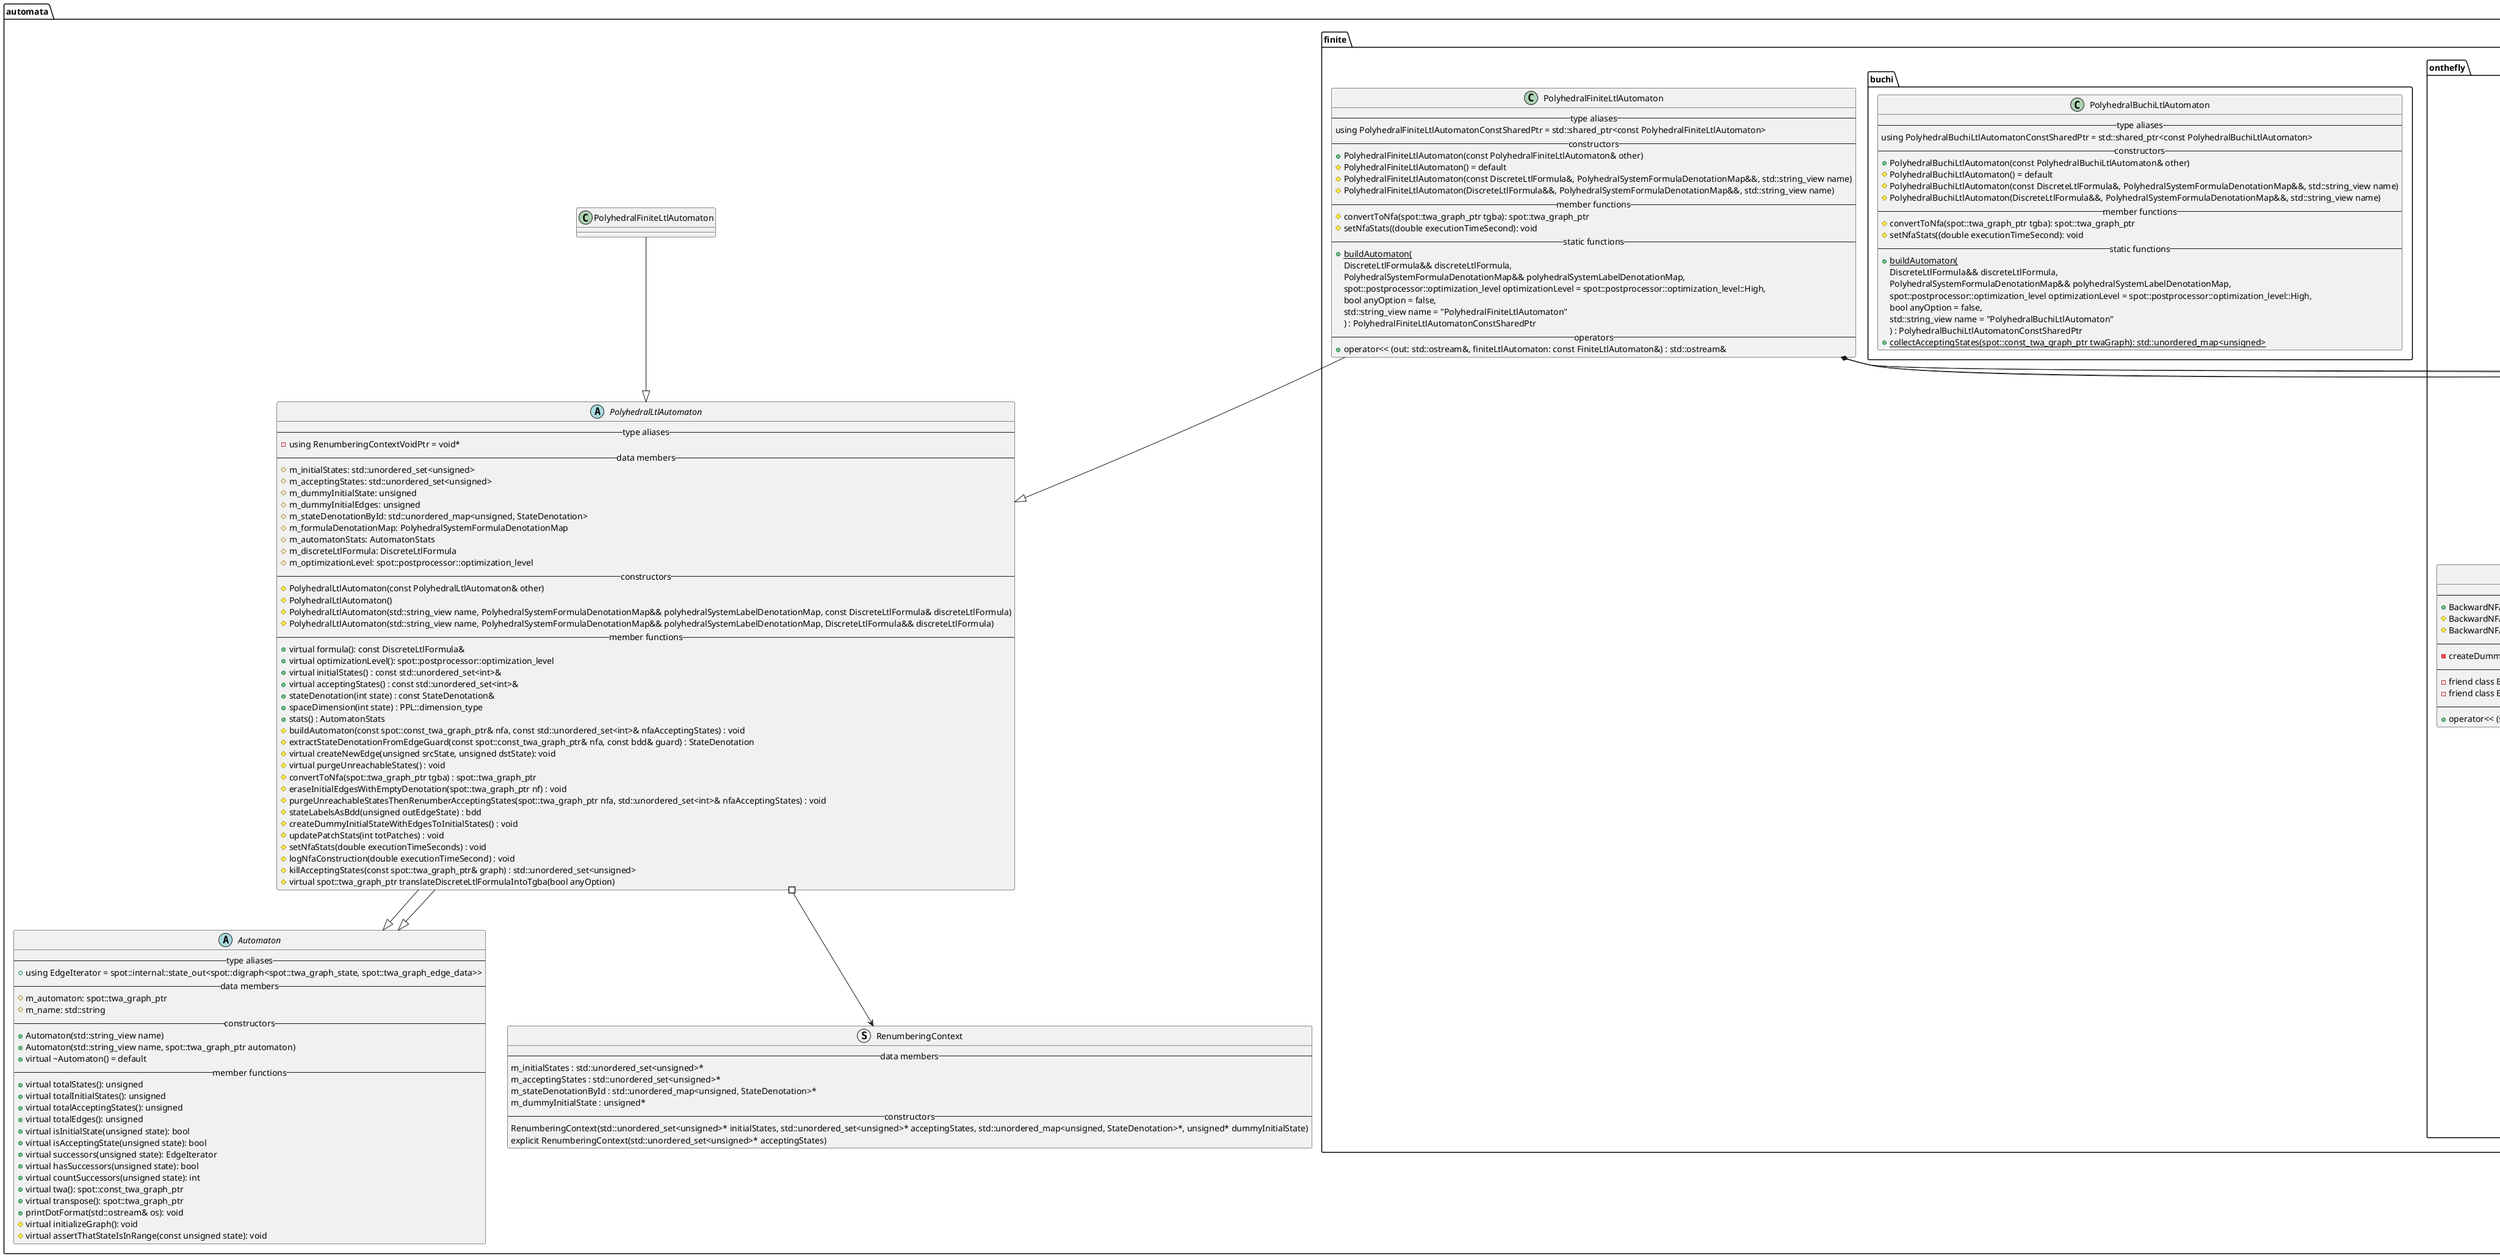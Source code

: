 @startuml

package automata {
    class twa_graph_ptr << spot >> {}
    class formula << spot >> {}

    abstract Automaton {
        --type aliases--
        +using EdgeIterator = spot::internal::state_out<spot::digraph<spot::twa_graph_state, spot::twa_graph_edge_data>>
        --data members--
        #m_automaton: spot::twa_graph_ptr
        #m_name: std::string
        --constructors--
        +Automaton(std::string_view name)
        +Automaton(std::string_view name, spot::twa_graph_ptr automaton)
        +virtual ~Automaton() = default
        --member functions--
        +virtual totalStates(): unsigned
        +virtual totalInitialStates(): unsigned
        +virtual totalAcceptingStates(): unsigned
        +virtual totalEdges(): unsigned
        +virtual isInitialState(unsigned state): bool
        +virtual isAcceptingState(unsigned state): bool
        +virtual successors(unsigned state): EdgeIterator
        +virtual hasSuccessors(unsigned state): bool
        +virtual countSuccessors(unsigned state): int
        +virtual twa(): spot::const_twa_graph_ptr
        +virtual transpose(): spot::twa_graph_ptr
        +printDotFormat(std::ostream& os): void
        #virtual initializeGraph(): void
        #virtual assertThatStateIsInRange(const unsigned state): void
    }

    abstract PolyhedralLtlAutomaton
    {
        --type aliases--
        -using RenumberingContextVoidPtr = void*
        --data members--
        #m_initialStates: std::unordered_set<unsigned>
        #m_acceptingStates: std::unordered_set<unsigned>
        # m_dummyInitialState: unsigned
        #m_dummyInitialEdges: unsigned
        #m_stateDenotationById: std::unordered_map<unsigned, StateDenotation>
        #m_formulaDenotationMap: PolyhedralSystemFormulaDenotationMap
        #m_automatonStats: AutomatonStats
        #m_discreteLtlFormula: DiscreteLtlFormula
        #m_optimizationLevel: spot::postprocessor::optimization_level
        --constructors--
        #PolyhedralLtlAutomaton(const PolyhedralLtlAutomaton& other)
        #PolyhedralLtlAutomaton()
        #PolyhedralLtlAutomaton(std::string_view name, PolyhedralSystemFormulaDenotationMap&& polyhedralSystemLabelDenotationMap, const DiscreteLtlFormula& discreteLtlFormula)
        #PolyhedralLtlAutomaton(std::string_view name, PolyhedralSystemFormulaDenotationMap&& polyhedralSystemLabelDenotationMap, DiscreteLtlFormula&& discreteLtlFormula)
        --member functions--
        +virtual formula(): const DiscreteLtlFormula&
        +virtual optimizationLevel(): spot::postprocessor::optimization_level
        +virtual initialStates() : const std::unordered_set<int>&
        +virtual acceptingStates() : const std::unordered_set<int>&
        +stateDenotation(int state) : const StateDenotation&
        +spaceDimension(int state) : PPL::dimension_type
        +stats() : AutomatonStats
        #buildAutomaton(const spot::const_twa_graph_ptr& nfa, const std::unordered_set<int>& nfaAcceptingStates) : void
        #extractStateDenotationFromEdgeGuard(const spot::const_twa_graph_ptr& nfa, const bdd& guard) : StateDenotation
        #virtual createNewEdge(unsigned srcState, unsigned dstState): void
        #virtual purgeUnreachableStates() : void
        #convertToNfa(spot::twa_graph_ptr tgba) : spot::twa_graph_ptr
        #eraseInitialEdgesWithEmptyDenotation(spot::twa_graph_ptr nf) : void
        #purgeUnreachableStatesThenRenumberAcceptingStates(spot::twa_graph_ptr nfa, std::unordered_set<int>& nfaAcceptingStates) : void
        #stateLabelsAsBdd(unsigned outEdgeState) : bdd
        #createDummyInitialStateWithEdgesToInitialStates() : void
        #updatePatchStats(int totPatches) : void
        #setNfaStats(double executionTimeSeconds) : void
        #logNfaConstruction(double executionTimeSecond) : void
        #killAcceptingStates(const spot::twa_graph_ptr& graph) : std::unordered_set<unsigned>
        #virtual spot::twa_graph_ptr translateDiscreteLtlFormulaIntoTgba(bool anyOption)
    }

    PolyhedralLtlAutomaton --|> Automaton
    PolyhedralFiniteLtlAutomaton --|> PolyhedralLtlAutomaton

    class PolyhedralSystemFormulaDenotationMap
    {
        --type aliases--
        -using FormulaToString = std::string;
        -using FormulaId = size_t;
        --data members--
        -m_polyhedralSystem : PolyhedralSystemConstSharedPtr
        -m_powersetByFormula : std::unordered_map<FormulaId, std::tuple<PowersetConstSharedPtr, FormulaToString>>
        --constructors--
        +PolyhedralSystemFormulaDenotationMap(PolyhedralSystemConstSharedPtr polyhedralSystem)
        +PolyhedralSystemFormulaDenotationMap(PolyhedralSystemFormulaDenotationMap&& other)
        +PolyhedralSystemFormulaDenotationMap(const PolyhedralSystemFormulaDenotationMap& other) = default
        -PolyhedralSystemFormulaDenotationMap() = default
        --member functions--
        +getPolyhedralSystem() : const PolyhedralSystem&
        +getOrComputeDenotation(const spot::formula& formula) : PowersetConstSharedPtr
        +containsDenotation(const spot::formula& formula) : bool
        -computeFormulaDenotation(const spot::formula& formula) : PowersetConstSharedPtr
        -getAtomInterpretation(const spot::formula& formula) : const AtomInterpretation*
        -void saveFormulaDenotation(const spot::formula& formula, PowersetConstSharedPtr denotation) : void
        --friends--
        friend class PolyhedralLtlAutomaton
        --operators--
        +operator<< (std::ostream& out, PolyhedralSystemFormulaDenotationMap& polyhedralSystemFormulaDenotationMap) : std::ostream&
    }

    class StateDenotation
    {
        --data members--
        -m_formula : spot::formula
        -m_denotation : PowersetConstSharedPtr
        -m_isSing : bool
        --constructors--
        +StateDenotation(spot::formula&& formula, PowersetConstSharedPtr denotation, const bool isSing = false)
        +StateDenotation(StateDenotation&& other)
        +StateDenotation(const StateDenotation& other)
        --member functions--
        +formula() : const spot::formula&
        +labels() : const spot::atomic_prop_set&
        +denotation() : PowersetConstSharedPtr
        +totalPatches() : int
        +isSingular() : bool
        +isUniverse() : bool
        +isEmpty() : bool
        +toString(const PolyhedralSystemSymbolTable& symbolTable) : std::string
        +print(std::ostream& ostream, const PolyhedralSystemSymbolTable& symbolTable) : void
    }

    struct RenumberingContext
    {
        --data members--
        m_initialStates : std::unordered_set<unsigned>*
        m_acceptingStates : std::unordered_set<unsigned>*
        m_stateDenotationById : std::unordered_map<unsigned, StateDenotation>*
        m_dummyInitialState : unsigned*
        --constructors--
        RenumberingContext(std::unordered_set<unsigned>* initialStates, std::unordered_set<unsigned>* acceptingStates, std::unordered_map<unsigned, StateDenotation>*, unsigned* dummyInitialState)
        explicit RenumberingContext(std::unordered_set<unsigned>* acceptingStates)
    }

    package finite
    {
        class PolyhedralFiniteLtlAutomaton
        {
            --type aliases--
            using PolyhedralFiniteLtlAutomatonConstSharedPtr = std::shared_ptr<const PolyhedralFiniteLtlAutomaton>
            -- constructors --
            +PolyhedralFiniteLtlAutomaton(const PolyhedralFiniteLtlAutomaton& other)
            #PolyhedralFiniteLtlAutomaton() = default
            #PolyhedralFiniteLtlAutomaton(const DiscreteLtlFormula&, PolyhedralSystemFormulaDenotationMap&&, std::string_view name)
            #PolyhedralFiniteLtlAutomaton(DiscreteLtlFormula&&, PolyhedralSystemFormulaDenotationMap&&, std::string_view name)
            --member functions--
            #convertToNfa(spot::twa_graph_ptr tgba): spot::twa_graph_ptr
            #setNfaStats((double executionTimeSecond): void
            -- static functions --
            {static} +buildAutomaton(
                 DiscreteLtlFormula&& discreteLtlFormula,
                 PolyhedralSystemFormulaDenotationMap&& polyhedralSystemLabelDenotationMap,
                 spot::postprocessor::optimization_level optimizationLevel = spot::postprocessor::optimization_level::High,
                 bool anyOption = false,
                 std::string_view name = "PolyhedralFiniteLtlAutomaton"
            ) : PolyhedralFiniteLtlAutomatonConstSharedPtr
            -- operators --
            +operator<< (out: std::ostream&, finiteLtlAutomaton: const FiniteLtlAutomaton&) : std::ostream&
        }

        package onthefly {
            class BackwardNFA
            {
                --constructors--
                +BackwardNFA(const BackwardNFA& other);
                #BackwardNFA(const DiscreteLtlFormula& discreteLtlFormula, PolyhedralSystemFormulaDenotationMap&& polyhedralSystemLabelDenotationMap, std::string_view name)
                #BackwardNFA(DiscreteLtlFormula&& discreteLtlFormula, PolyhedralSystemFormulaDenotationMap&& polyhedralSystemFormulaDenotationMap, std::string_view name)
                --member functions--
                -createDummyInitialStateWithEdgesToReachableAcceptingStates() : void
                --friends--
                -friend class BackwardNFADepthFirstSearch
                -friend class BackwardNFAPermutator
                --operators--
                +operator<< (std::ostream& out, const BackwardNFA& backwardNfa) : std::ostream&
            }

            class BackwardNFADepthFirstSearch
            {
                --data members--
                -m_backwardNfa : const BackwardNFA*
                --constructors--
                +explicit BackwardNFADepthFirstSearch(const BackwardNFA& backwardNfa)
                --virtual member functions--
                +virtual wantState(unsigned state) const : bool
                +virtual processState(unsigned state) : void
                +virtual processEdge(unsigned src, unsigned dst) : void
                --member functions--
                +run() final: void
                -want_state(const spot::state* state) const final : bool
                -process_state(const spot::state* s, int n, spot::twa_succ_iterator* si) final : void
                -process_link(
                    const spot::state* in_s,
                    int in,
                    const spot::state* out_s,
                    int out,
                    const spot::twa_succ_iterator* si
                ) final : void
                -push(const spot::state* s, int sn) final : void
                -pop() final : void
            }

            class twa_reachable_iterator_depth_first << spot >>
            {
              --data members--
              #const_twa_ptr aut_
              #state_map<int> seen
              #std::deque<stack_item> todo
              --constructors--
              +twa_reachable_iterator_depth_first(const const_twa_ptr& a)
              --virtual destructors--
              +virtual ~twa_reachable_iterator_depth_first()
              --virtual member functions--
              +virtual run() : void
              +virtual want_state(const state* s) : bool
              +virtual start() : void
              +virtual end() : void
              +virtual process_state(const state* s, int n, twa_succ_iterator* si) : void
              +virtual process_link(
                const state* in_s, int in,
                const state* out_s, int out,
                const twa_succ_iterator* si
              ) : void
              #virtual push(const state* s, int sn) : void
              #virtual pop() : void
            }

            struct stack_item << spot >>
            {
              --data members--
              src : const state*
              src_n : int
              it : twa_succ_iterator*
            }

            class BackwardNFAPermutator
            {
                --data members--
                -m_backwardNfa : const BackwardNFA&
                --constructors--
                +explicit BackwardNFAPermutator(const BackwardNFA& backwardNfa)
                --member functions--
                +generatePermutations(const std::unordered_set<int>& states) const : PermutedBackwardNFAIterator
                +swapStates(const std::unordered_map<int, int>& swapStateMap) const : std::unique_ptr<BackwardNFA>
                -swapStates(const std::unordered_map<int, int>& swapStateMap, bool checkSwap) const : std::unique_ptr<BackwardNFA>
                -checkSwapStateMapValidity(const std::unordered_map<int, int>& swapStateMap) const : void
                -checkStates(const std::unordered_set<int>& states) const : void
                --static functions--
                -{static} replacingState(int state, const std::unordered_map<int, int>& swapStateMap, const std::unordered_map<int, int>& inverseSwapStateMap) : int
                -{static} invertSwapStateMap(const std::unordered_map<int, int>& swapStateMap) : std::unordered_map<int, int>
            }

            class PermutedBackwardNFAIterator
            {
                --public types--
                +value_type : BackwardNFA
                +pointer : BackwardNFA*
                +reference : value_type&
                +iterator_category : std::bidirectional_iterator_tag
                +difference_type : std::ptrdiff_t
                --constructors--
                +PermutedBackwardNFAIterator(const PermutedBackwardNFAIterator& other)
                -explicit PermutedBackwardNFAIterator(const BackwardNFAPermutator& backwardNfaPermutator, std::vector<int> states)
                --data members--
                -m_backwardNfaPermutator : const BackwardNFAPermutator&
                -m_permutedStates : std::vector<int>
                -m_originalStates : std::vector<int>
                -m_permutedBackwardNfa : std::unique_ptr<BackwardNFA>
                -m_permutationMap : std::unordered_map<int, int>
                -m_totalPermutations : int
                -m_end : std::unique_ptr<PermutedBackwardNFAIterator>
                -m_isEnd : bool
                --operators--
                +operator* () const : const BackwardNFA&
                +operator++ () : PermutedBackwardNFAIterator&
                +operator++ (int) : PermutedBackwardNFAIterator
                +operator-- () : PermutedBackwardNFAIterator&
                +operator-- (int) : PermutedBackwardNFAIterator
                +operator== (const PermutedBackwardNFAIterator& other) const : bool
                +operator!= (const PermutedBackwardNFAIterator& other) const : bool
                +begin() const : PermutedBackwardNFAIterator
                +end() const : PermutedBackwardNFAIterator
                --member functions--
                +totalPermutations() const : int
                +permutationMap() : const std::unordered_map<int, int>&
                -nextPermutedBackwardNfa() : void
                -prevPermutedBackwardNfa() : void
                -createPermutationMap() const : std::unordered_map<int, int>
                -PermutedBackwardNFAIterator& operator= (const PermutedBackwardNFAIterator& other)
                --static functions--
                {static} factorial(int n): long
                --friends--
                -friend class BackwardNFAPermutator
            }

            BackwardNFA --|> PolyhedralFiniteLtlAutomaton
            BackwardNFAPermutator "1" *-- "1" PermutedBackwardNFAIterator
            BackwardNFAPermutator *--> "1" BackwardNFA
            twa_reachable_iterator_depth_first #--> "*" stack_item
            BackwardNFADepthFirstSearch --|> twa_reachable_iterator_depth_first
        }

        package buchi {
            class PolyhedralBuchiLtlAutomaton
            {
                --type aliases--
                using PolyhedralBuchiLtlAutomatonConstSharedPtr = std::shared_ptr<const PolyhedralBuchiLtlAutomaton>
                -- constructors --
                +PolyhedralBuchiLtlAutomaton(const PolyhedralBuchiLtlAutomaton& other)
                #PolyhedralBuchiLtlAutomaton() = default
                #PolyhedralBuchiLtlAutomaton(const DiscreteLtlFormula&, PolyhedralSystemFormulaDenotationMap&&, std::string_view name)
                #PolyhedralBuchiLtlAutomaton(DiscreteLtlFormula&&, PolyhedralSystemFormulaDenotationMap&&, std::string_view name)
                --member functions--
                #convertToNfa(spot::twa_graph_ptr tgba): spot::twa_graph_ptr
                #setNfaStats((double executionTimeSecond): void
                -- static functions --
                {static} +buildAutomaton(
                     DiscreteLtlFormula&& discreteLtlFormula,
                     PolyhedralSystemFormulaDenotationMap&& polyhedralSystemLabelDenotationMap,
                     spot::postprocessor::optimization_level optimizationLevel = spot::postprocessor::optimization_level::High,
                     bool anyOption = false,
                     std::string_view name = "PolyhedralBuchiLtlAutomaton"
                ) : PolyhedralBuchiLtlAutomatonConstSharedPtr
                {static} +collectAcceptingStates(spot::const_twa_graph_ptr twaGraph): std::unordered_map<unsigned>
            }
        }

        PolyhedralLtlAutomaton #--> RenumberingContext
        PolyhedralFiniteLtlAutomaton *--> "*" StateDenotation
        PolyhedralFiniteLtlAutomaton --|> PolyhedralLtlAutomaton
        PolyhedralFiniteLtlAutomaton --> "1" PolyhedralSystemFormulaDenotationMap
        PolyhedralFiniteLtlAutomaton --> "1" twa_graph_ptr
        PolyhedralFiniteLtlAutomaton --> "1" formula
        PolyhedralLtlAutomaton --|> Automaton
    }
}
@enduml
